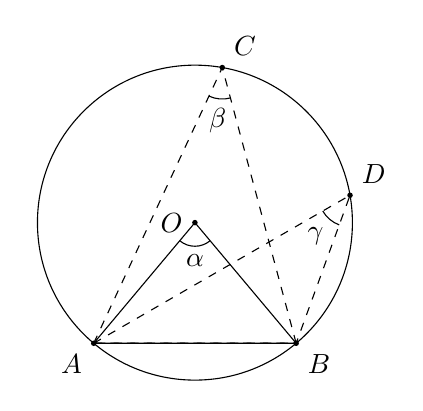 \def\rad{2cm}
\begin{tikzpicture}[
    dot/.style = {circle, fill=black, minimum size=2pt,
      inner sep=0pt, outer sep=0pt,
    },
    Circle/.style = {
      circle, minimum size=2*\rad, draw,
    },
    every node = {draw},
  ]

  \coordinate (o) at (0,0);
  \coordinate (a) at (-130:\rad);
  \coordinate (b) at (-50:\rad);
  \coordinate (c) at (80:\rad);
  \coordinate (d) at (10:\rad);

  \node (circle)  at (o) [Circle]{};    
  \node (O)       at (o) [dot, label = {left:$O$}]        {};
  \node (A)       at (a) [dot, label = {below left:$A$}]  {};
  \node (B)       at (b) [dot, label = {below right:$B$}] {};
  \node (C)       at (c) [dot, label = {above right:$C$}] {};
  \node (D)       at (d) [dot, label = {above right:$D$}] {};
  
  \draw (a) -- (o) -- (b) 
  pic["$\alpha$", draw=black, angle eccentricity=1.6, angle radius=0.15*\rad] {angle=A--O--B} -- cycle;
  \draw (a) [dashed] -- (c) [dashed] -- (b) 
  pic["$\beta$", draw=black, solid, angle eccentricity=1.7, angle radius=0.2*\rad] {angle=A--C--B} -- cycle;
  \draw (a) [dashed] -- (d) [dashed] -- (b) 
  pic["$\gamma$", draw=black, solid, angle eccentricity=1.7, angle radius=0.2*\rad] {angle=A--D--B} -- cycle;

\end{tikzpicture}
